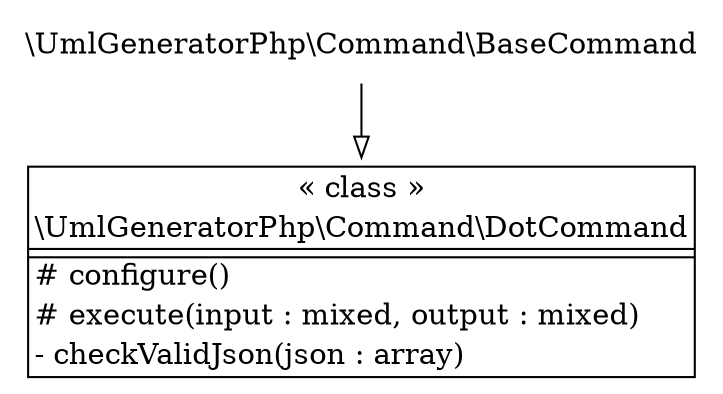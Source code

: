 digraph "Class Diagram" {
  node [shape=plaintext]
  "\\UmlGeneratorPhp\\Command\\DotCommand" [
    label=<
<table border="1" cellpadding="2" cellspacing="0" cellborder="0">
<tr><td align="center">&laquo; class &raquo;</td></tr>
<tr><td align="center" title="class DotCommand">\\UmlGeneratorPhp\\Command\\DotCommand</td></tr><hr />
<tr><td></td></tr>
<hr />
<tr><td align="left" title="protected configure"># configure()</td></tr>
<tr><td align="left" title="protected execute"># execute(input : mixed, output : mixed)</td></tr>
<tr><td align="left" title="private checkValidJson">- checkValidJson(json : array)</td></tr>
</table>
  >
  ];
"\\UmlGeneratorPhp\\Command\\BaseCommand" -> "\\UmlGeneratorPhp\\Command\\DotCommand" [arrowhead="empty"];

}